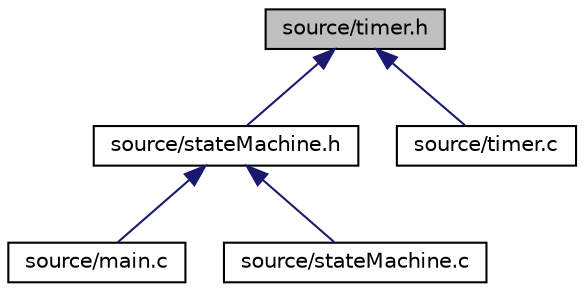 digraph "source/timer.h"
{
  edge [fontname="Helvetica",fontsize="10",labelfontname="Helvetica",labelfontsize="10"];
  node [fontname="Helvetica",fontsize="10",shape=record];
  Node1 [label="source/timer.h",height=0.2,width=0.4,color="black", fillcolor="grey75", style="filled", fontcolor="black"];
  Node1 -> Node2 [dir="back",color="midnightblue",fontsize="10",style="solid"];
  Node2 [label="source/stateMachine.h",height=0.2,width=0.4,color="black", fillcolor="white", style="filled",URL="$stateMachine_8h.html",tooltip="Contains functions to be called if certain events are triggered. "];
  Node2 -> Node3 [dir="back",color="midnightblue",fontsize="10",style="solid"];
  Node3 [label="source/main.c",height=0.2,width=0.4,color="black", fillcolor="white", style="filled",URL="$main_8c_source.html"];
  Node2 -> Node4 [dir="back",color="midnightblue",fontsize="10",style="solid"];
  Node4 [label="source/stateMachine.c",height=0.2,width=0.4,color="black", fillcolor="white", style="filled",URL="$stateMachine_8c_source.html"];
  Node1 -> Node5 [dir="back",color="midnightblue",fontsize="10",style="solid"];
  Node5 [label="source/timer.c",height=0.2,width=0.4,color="black", fillcolor="white", style="filled",URL="$timer_8c_source.html"];
}
